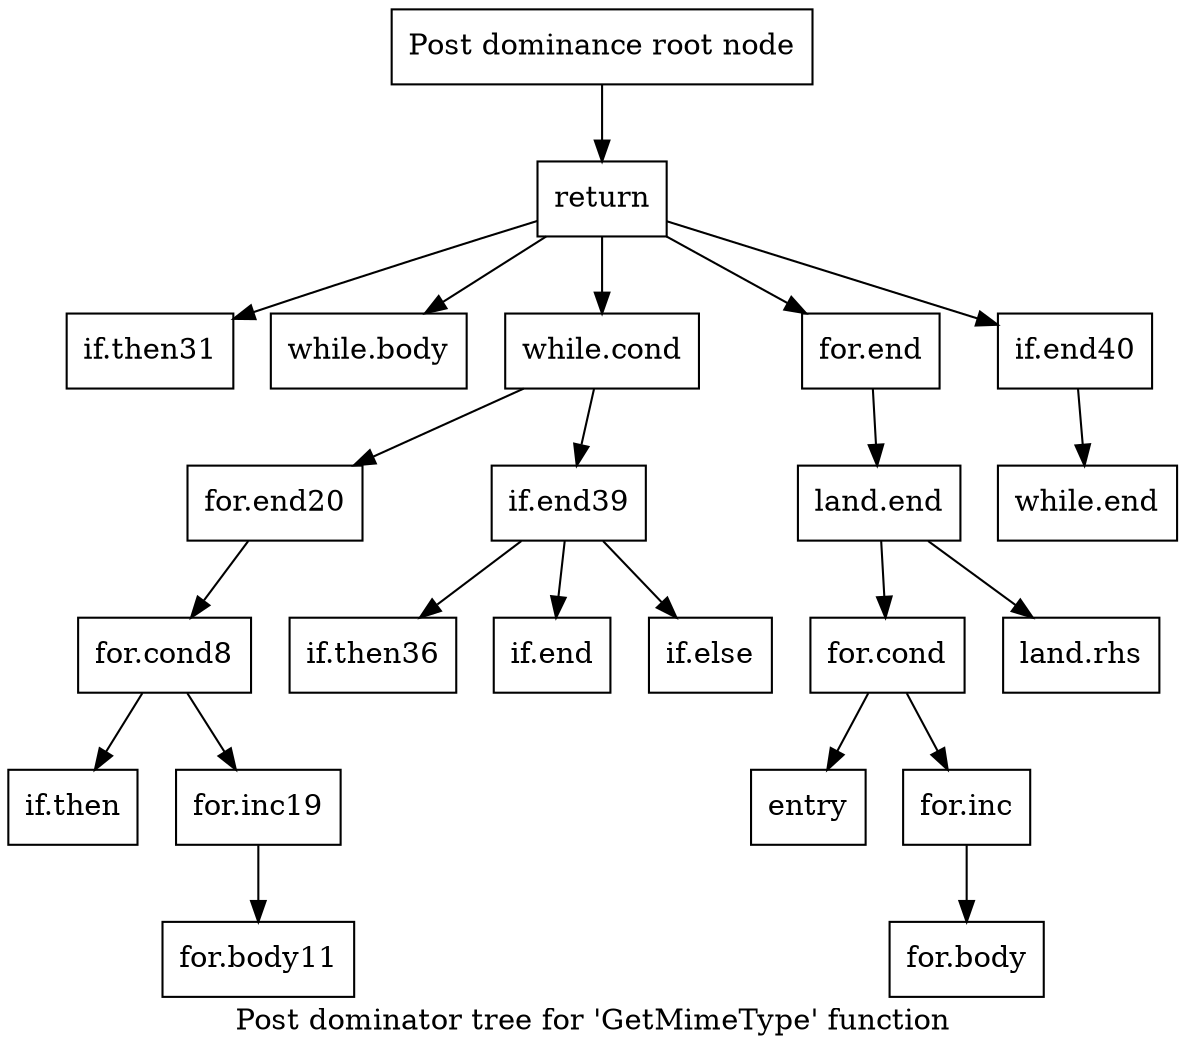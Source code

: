 digraph "Post dominator tree for 'GetMimeType' function" {
	label="Post dominator tree for 'GetMimeType' function";

	Node0xd85a70 [shape=record,label="{Post dominance root node}"];
	Node0xd85a70 -> Node0xd83870;
	Node0xd83870 [shape=record,label="{return}"];
	Node0xd83870 -> Node0xd88880;
	Node0xd83870 -> Node0xd86f00;
	Node0xd83870 -> Node0xd89bd0;
	Node0xd83870 -> Node0xd86830;
	Node0xd83870 -> Node0xd8fbb0;
	Node0xd88880 [shape=record,label="{if.then31}"];
	Node0xd86f00 [shape=record,label="{while.body}"];
	Node0xd89bd0 [shape=record,label="{while.cond}"];
	Node0xd89bd0 -> Node0xd8cb10;
	Node0xd89bd0 -> Node0xd853f0;
	Node0xd8cb10 [shape=record,label="{for.end20}"];
	Node0xd8cb10 -> Node0xd86030;
	Node0xd86030 [shape=record,label="{for.cond8}"];
	Node0xd86030 -> Node0xd89400;
	Node0xd86030 -> Node0xd84ce0;
	Node0xd89400 [shape=record,label="{if.then}"];
	Node0xd84ce0 [shape=record,label="{for.inc19}"];
	Node0xd84ce0 -> Node0xd88390;
	Node0xd88390 [shape=record,label="{for.body11}"];
	Node0xd853f0 [shape=record,label="{if.end39}"];
	Node0xd853f0 -> Node0xd878b0;
	Node0xd853f0 -> Node0xd84290;
	Node0xd853f0 -> Node0xdcaa70;
	Node0xd878b0 [shape=record,label="{if.then36}"];
	Node0xd84290 [shape=record,label="{if.end}"];
	Node0xdcaa70 [shape=record,label="{if.else}"];
	Node0xd86830 [shape=record,label="{for.end}"];
	Node0xd86830 -> Node0xd8c780;
	Node0xd8c780 [shape=record,label="{land.end}"];
	Node0xd8c780 -> Node0xd8b3f0;
	Node0xd8c780 -> Node0xd874a0;
	Node0xd8b3f0 [shape=record,label="{for.cond}"];
	Node0xd8b3f0 -> Node0xd8cd00;
	Node0xd8b3f0 -> Node0xd8c390;
	Node0xd8cd00 [shape=record,label="{entry}"];
	Node0xd8c390 [shape=record,label="{for.inc}"];
	Node0xd8c390 -> Node0xd89aa0;
	Node0xd89aa0 [shape=record,label="{for.body}"];
	Node0xd874a0 [shape=record,label="{land.rhs}"];
	Node0xd8fbb0 [shape=record,label="{if.end40}"];
	Node0xd8fbb0 -> Node0xd95620;
	Node0xd95620 [shape=record,label="{while.end}"];
}
